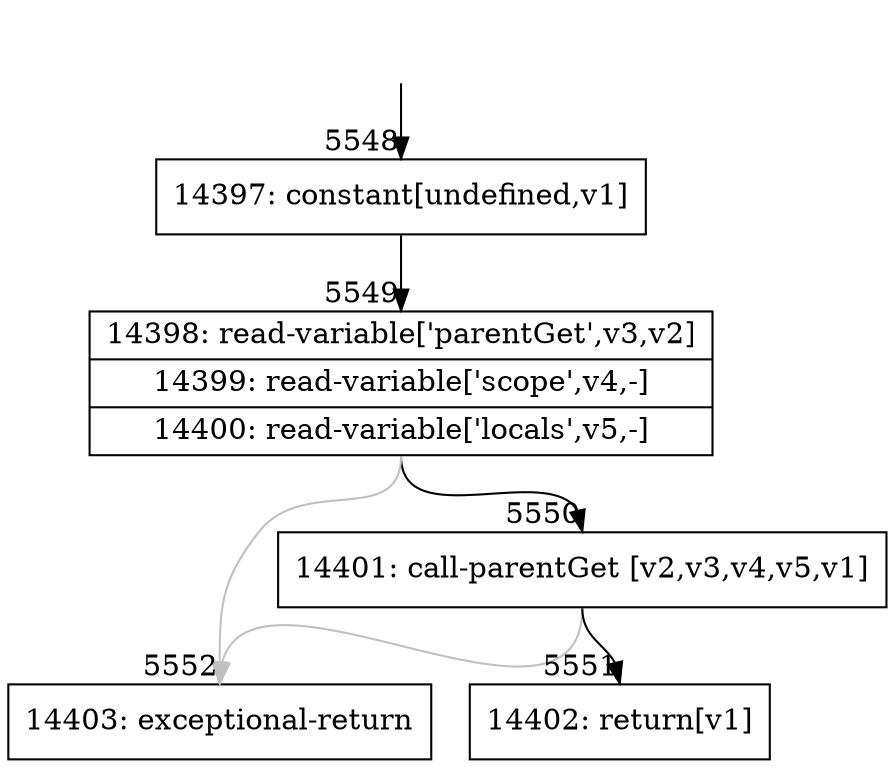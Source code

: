 digraph {
rankdir="TD"
BB_entry413[shape=none,label=""];
BB_entry413 -> BB5548 [tailport=s, headport=n, headlabel="    5548"]
BB5548 [shape=record label="{14397: constant[undefined,v1]}" ] 
BB5548 -> BB5549 [tailport=s, headport=n, headlabel="      5549"]
BB5549 [shape=record label="{14398: read-variable['parentGet',v3,v2]|14399: read-variable['scope',v4,-]|14400: read-variable['locals',v5,-]}" ] 
BB5549 -> BB5550 [tailport=s, headport=n, headlabel="      5550"]
BB5549 -> BB5552 [tailport=s, headport=n, color=gray, headlabel="      5552"]
BB5550 [shape=record label="{14401: call-parentGet [v2,v3,v4,v5,v1]}" ] 
BB5550 -> BB5551 [tailport=s, headport=n, headlabel="      5551"]
BB5550 -> BB5552 [tailport=s, headport=n, color=gray]
BB5551 [shape=record label="{14402: return[v1]}" ] 
BB5552 [shape=record label="{14403: exceptional-return}" ] 
//#$~ 8745
}
